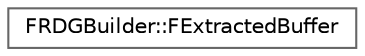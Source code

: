 digraph "Graphical Class Hierarchy"
{
 // INTERACTIVE_SVG=YES
 // LATEX_PDF_SIZE
  bgcolor="transparent";
  edge [fontname=Helvetica,fontsize=10,labelfontname=Helvetica,labelfontsize=10];
  node [fontname=Helvetica,fontsize=10,shape=box,height=0.2,width=0.4];
  rankdir="LR";
  Node0 [id="Node000000",label="FRDGBuilder::FExtractedBuffer",height=0.2,width=0.4,color="grey40", fillcolor="white", style="filled",URL="$d9/d1a/structFRDGBuilder_1_1FExtractedBuffer.html",tooltip=" "];
}
